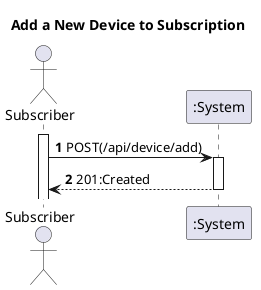 @startuml
'https://plantuml.com/sequence-diagram

title Add a New Device to Subscription

autoactivate on
autonumber

actor "Subscriber" as Subscriber
participant ":System" as System

activate Subscriber

Subscriber -> System: POST(/api/device/add)
System --> Subscriber: 201:Created

@enduml